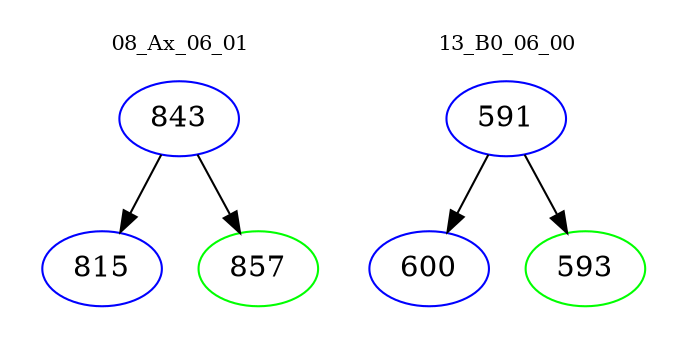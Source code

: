 digraph{
subgraph cluster_0 {
color = white
label = "08_Ax_06_01";
fontsize=10;
T0_843 [label="843", color="blue"]
T0_843 -> T0_815 [color="black"]
T0_815 [label="815", color="blue"]
T0_843 -> T0_857 [color="black"]
T0_857 [label="857", color="green"]
}
subgraph cluster_1 {
color = white
label = "13_B0_06_00";
fontsize=10;
T1_591 [label="591", color="blue"]
T1_591 -> T1_600 [color="black"]
T1_600 [label="600", color="blue"]
T1_591 -> T1_593 [color="black"]
T1_593 [label="593", color="green"]
}
}
